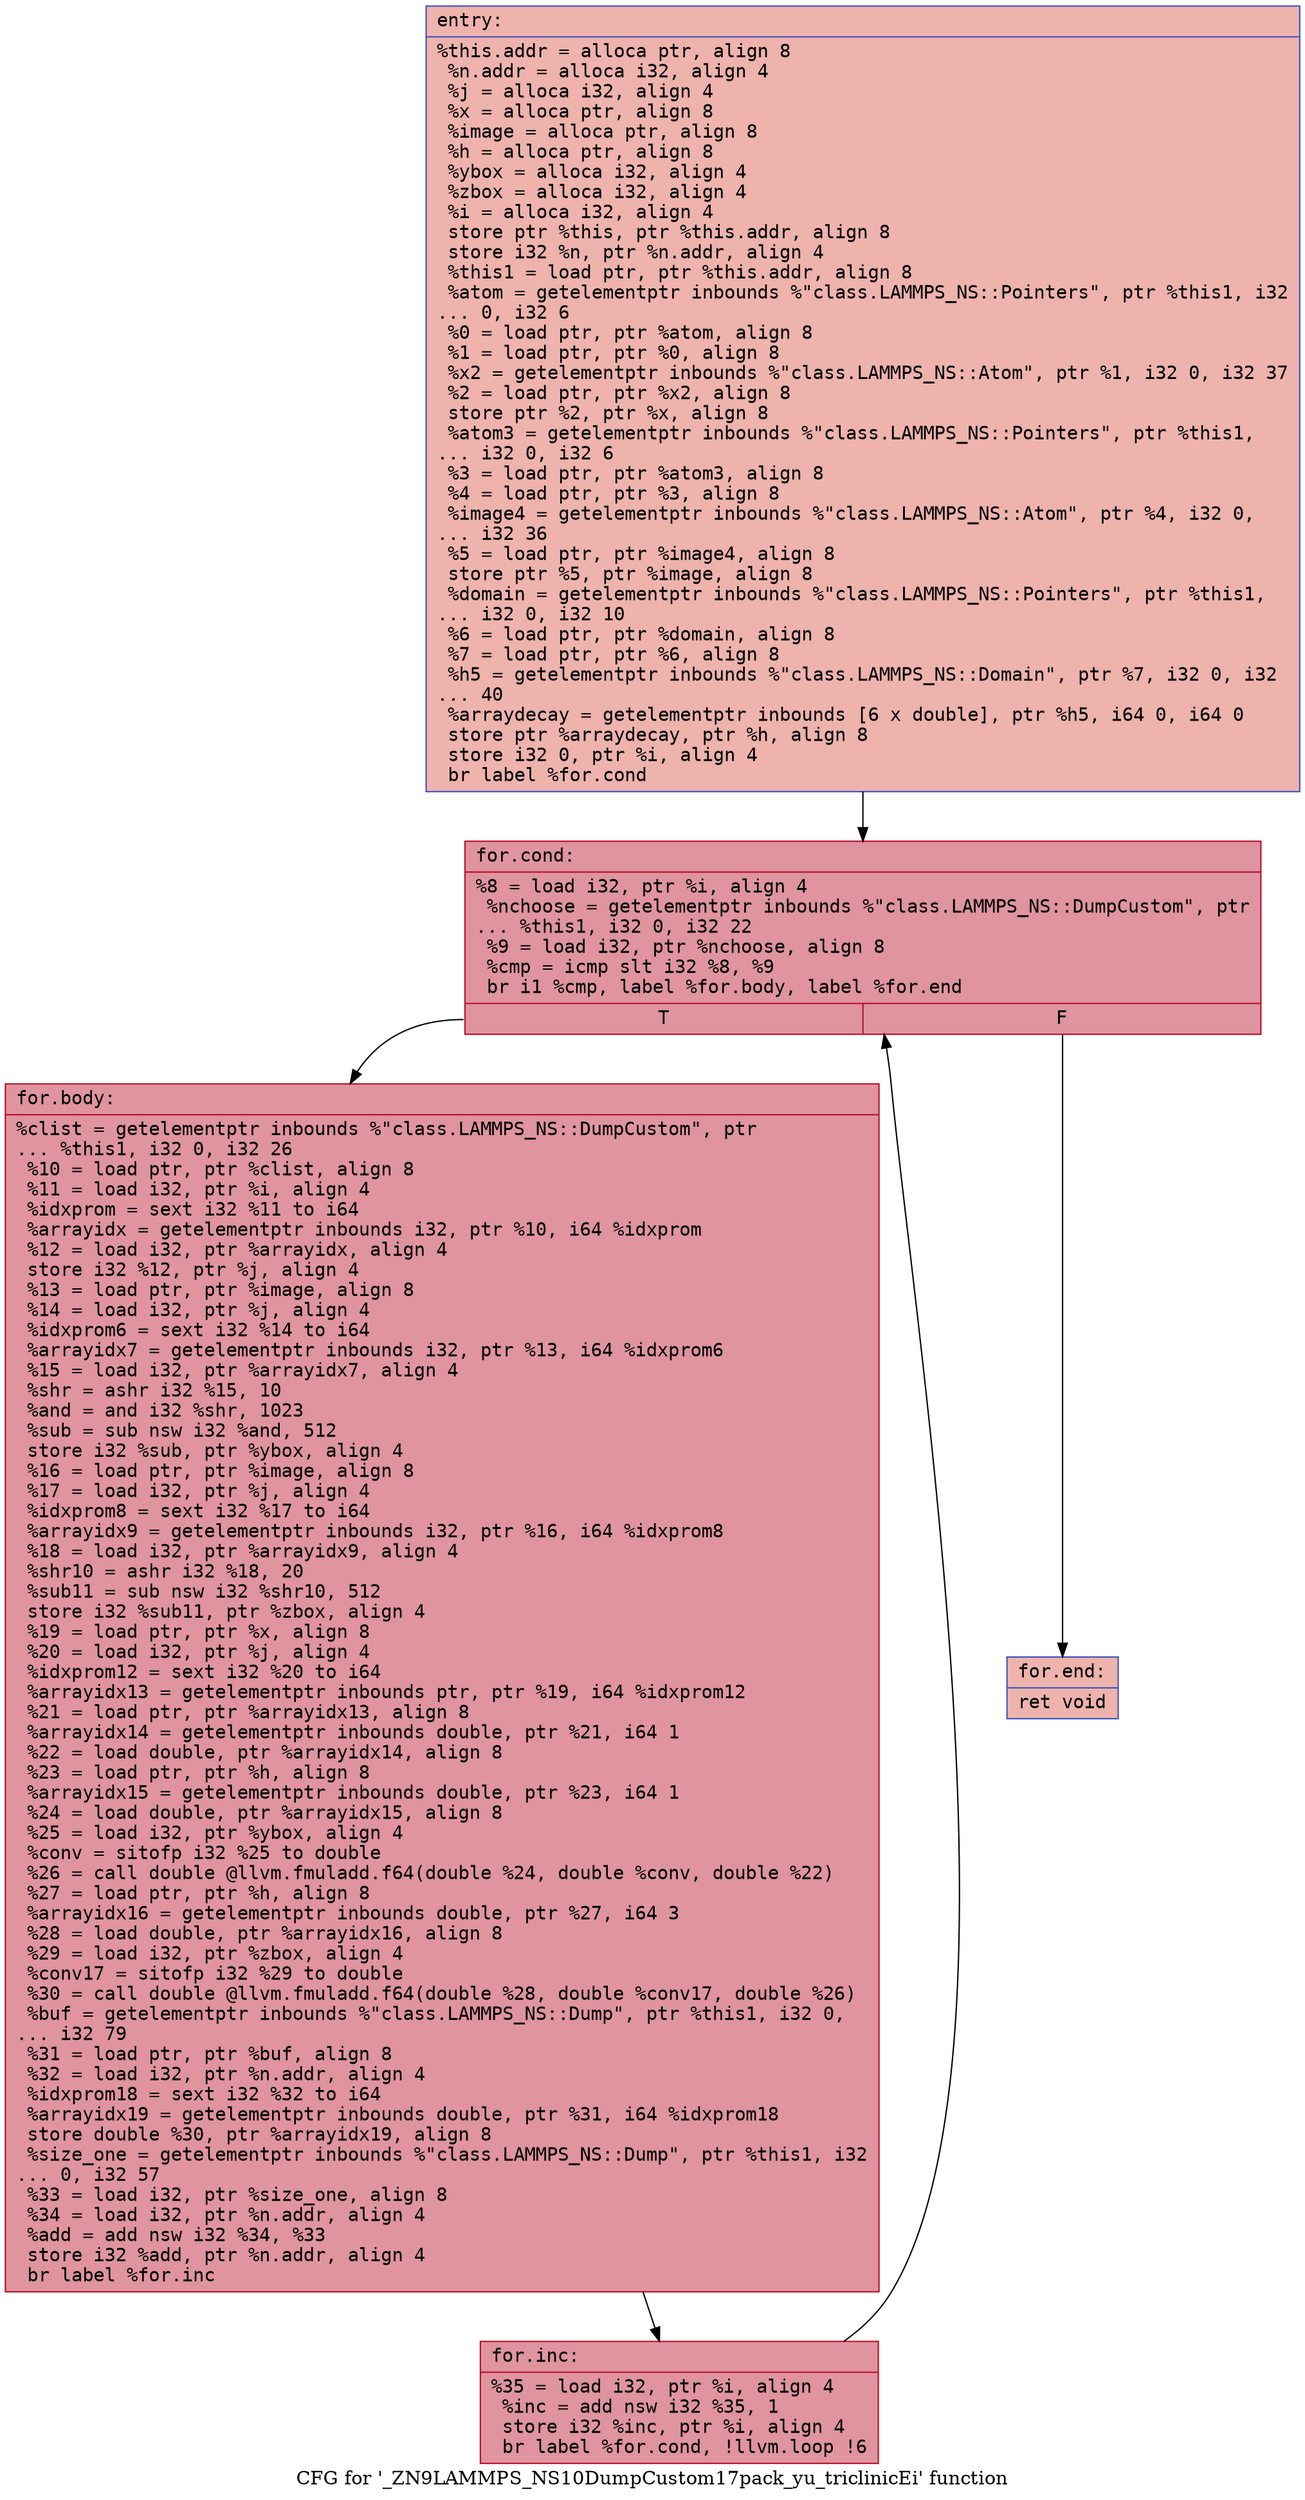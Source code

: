 digraph "CFG for '_ZN9LAMMPS_NS10DumpCustom17pack_yu_triclinicEi' function" {
	label="CFG for '_ZN9LAMMPS_NS10DumpCustom17pack_yu_triclinicEi' function";

	Node0x55d03a88eff0 [shape=record,color="#3d50c3ff", style=filled, fillcolor="#d6524470" fontname="Courier",label="{entry:\l|  %this.addr = alloca ptr, align 8\l  %n.addr = alloca i32, align 4\l  %j = alloca i32, align 4\l  %x = alloca ptr, align 8\l  %image = alloca ptr, align 8\l  %h = alloca ptr, align 8\l  %ybox = alloca i32, align 4\l  %zbox = alloca i32, align 4\l  %i = alloca i32, align 4\l  store ptr %this, ptr %this.addr, align 8\l  store i32 %n, ptr %n.addr, align 4\l  %this1 = load ptr, ptr %this.addr, align 8\l  %atom = getelementptr inbounds %\"class.LAMMPS_NS::Pointers\", ptr %this1, i32\l... 0, i32 6\l  %0 = load ptr, ptr %atom, align 8\l  %1 = load ptr, ptr %0, align 8\l  %x2 = getelementptr inbounds %\"class.LAMMPS_NS::Atom\", ptr %1, i32 0, i32 37\l  %2 = load ptr, ptr %x2, align 8\l  store ptr %2, ptr %x, align 8\l  %atom3 = getelementptr inbounds %\"class.LAMMPS_NS::Pointers\", ptr %this1,\l... i32 0, i32 6\l  %3 = load ptr, ptr %atom3, align 8\l  %4 = load ptr, ptr %3, align 8\l  %image4 = getelementptr inbounds %\"class.LAMMPS_NS::Atom\", ptr %4, i32 0,\l... i32 36\l  %5 = load ptr, ptr %image4, align 8\l  store ptr %5, ptr %image, align 8\l  %domain = getelementptr inbounds %\"class.LAMMPS_NS::Pointers\", ptr %this1,\l... i32 0, i32 10\l  %6 = load ptr, ptr %domain, align 8\l  %7 = load ptr, ptr %6, align 8\l  %h5 = getelementptr inbounds %\"class.LAMMPS_NS::Domain\", ptr %7, i32 0, i32\l... 40\l  %arraydecay = getelementptr inbounds [6 x double], ptr %h5, i64 0, i64 0\l  store ptr %arraydecay, ptr %h, align 8\l  store i32 0, ptr %i, align 4\l  br label %for.cond\l}"];
	Node0x55d03a88eff0 -> Node0x55d03a890580[tooltip="entry -> for.cond\nProbability 100.00%" ];
	Node0x55d03a890580 [shape=record,color="#b70d28ff", style=filled, fillcolor="#b70d2870" fontname="Courier",label="{for.cond:\l|  %8 = load i32, ptr %i, align 4\l  %nchoose = getelementptr inbounds %\"class.LAMMPS_NS::DumpCustom\", ptr\l... %this1, i32 0, i32 22\l  %9 = load i32, ptr %nchoose, align 8\l  %cmp = icmp slt i32 %8, %9\l  br i1 %cmp, label %for.body, label %for.end\l|{<s0>T|<s1>F}}"];
	Node0x55d03a890580:s0 -> Node0x55d03a890900[tooltip="for.cond -> for.body\nProbability 96.88%" ];
	Node0x55d03a890580:s1 -> Node0x55d03a890980[tooltip="for.cond -> for.end\nProbability 3.12%" ];
	Node0x55d03a890900 [shape=record,color="#b70d28ff", style=filled, fillcolor="#b70d2870" fontname="Courier",label="{for.body:\l|  %clist = getelementptr inbounds %\"class.LAMMPS_NS::DumpCustom\", ptr\l... %this1, i32 0, i32 26\l  %10 = load ptr, ptr %clist, align 8\l  %11 = load i32, ptr %i, align 4\l  %idxprom = sext i32 %11 to i64\l  %arrayidx = getelementptr inbounds i32, ptr %10, i64 %idxprom\l  %12 = load i32, ptr %arrayidx, align 4\l  store i32 %12, ptr %j, align 4\l  %13 = load ptr, ptr %image, align 8\l  %14 = load i32, ptr %j, align 4\l  %idxprom6 = sext i32 %14 to i64\l  %arrayidx7 = getelementptr inbounds i32, ptr %13, i64 %idxprom6\l  %15 = load i32, ptr %arrayidx7, align 4\l  %shr = ashr i32 %15, 10\l  %and = and i32 %shr, 1023\l  %sub = sub nsw i32 %and, 512\l  store i32 %sub, ptr %ybox, align 4\l  %16 = load ptr, ptr %image, align 8\l  %17 = load i32, ptr %j, align 4\l  %idxprom8 = sext i32 %17 to i64\l  %arrayidx9 = getelementptr inbounds i32, ptr %16, i64 %idxprom8\l  %18 = load i32, ptr %arrayidx9, align 4\l  %shr10 = ashr i32 %18, 20\l  %sub11 = sub nsw i32 %shr10, 512\l  store i32 %sub11, ptr %zbox, align 4\l  %19 = load ptr, ptr %x, align 8\l  %20 = load i32, ptr %j, align 4\l  %idxprom12 = sext i32 %20 to i64\l  %arrayidx13 = getelementptr inbounds ptr, ptr %19, i64 %idxprom12\l  %21 = load ptr, ptr %arrayidx13, align 8\l  %arrayidx14 = getelementptr inbounds double, ptr %21, i64 1\l  %22 = load double, ptr %arrayidx14, align 8\l  %23 = load ptr, ptr %h, align 8\l  %arrayidx15 = getelementptr inbounds double, ptr %23, i64 1\l  %24 = load double, ptr %arrayidx15, align 8\l  %25 = load i32, ptr %ybox, align 4\l  %conv = sitofp i32 %25 to double\l  %26 = call double @llvm.fmuladd.f64(double %24, double %conv, double %22)\l  %27 = load ptr, ptr %h, align 8\l  %arrayidx16 = getelementptr inbounds double, ptr %27, i64 3\l  %28 = load double, ptr %arrayidx16, align 8\l  %29 = load i32, ptr %zbox, align 4\l  %conv17 = sitofp i32 %29 to double\l  %30 = call double @llvm.fmuladd.f64(double %28, double %conv17, double %26)\l  %buf = getelementptr inbounds %\"class.LAMMPS_NS::Dump\", ptr %this1, i32 0,\l... i32 79\l  %31 = load ptr, ptr %buf, align 8\l  %32 = load i32, ptr %n.addr, align 4\l  %idxprom18 = sext i32 %32 to i64\l  %arrayidx19 = getelementptr inbounds double, ptr %31, i64 %idxprom18\l  store double %30, ptr %arrayidx19, align 8\l  %size_one = getelementptr inbounds %\"class.LAMMPS_NS::Dump\", ptr %this1, i32\l... 0, i32 57\l  %33 = load i32, ptr %size_one, align 8\l  %34 = load i32, ptr %n.addr, align 4\l  %add = add nsw i32 %34, %33\l  store i32 %add, ptr %n.addr, align 4\l  br label %for.inc\l}"];
	Node0x55d03a890900 -> Node0x55d03a890a90[tooltip="for.body -> for.inc\nProbability 100.00%" ];
	Node0x55d03a890a90 [shape=record,color="#b70d28ff", style=filled, fillcolor="#b70d2870" fontname="Courier",label="{for.inc:\l|  %35 = load i32, ptr %i, align 4\l  %inc = add nsw i32 %35, 1\l  store i32 %inc, ptr %i, align 4\l  br label %for.cond, !llvm.loop !6\l}"];
	Node0x55d03a890a90 -> Node0x55d03a890580[tooltip="for.inc -> for.cond\nProbability 100.00%" ];
	Node0x55d03a890980 [shape=record,color="#3d50c3ff", style=filled, fillcolor="#d6524470" fontname="Courier",label="{for.end:\l|  ret void\l}"];
}
